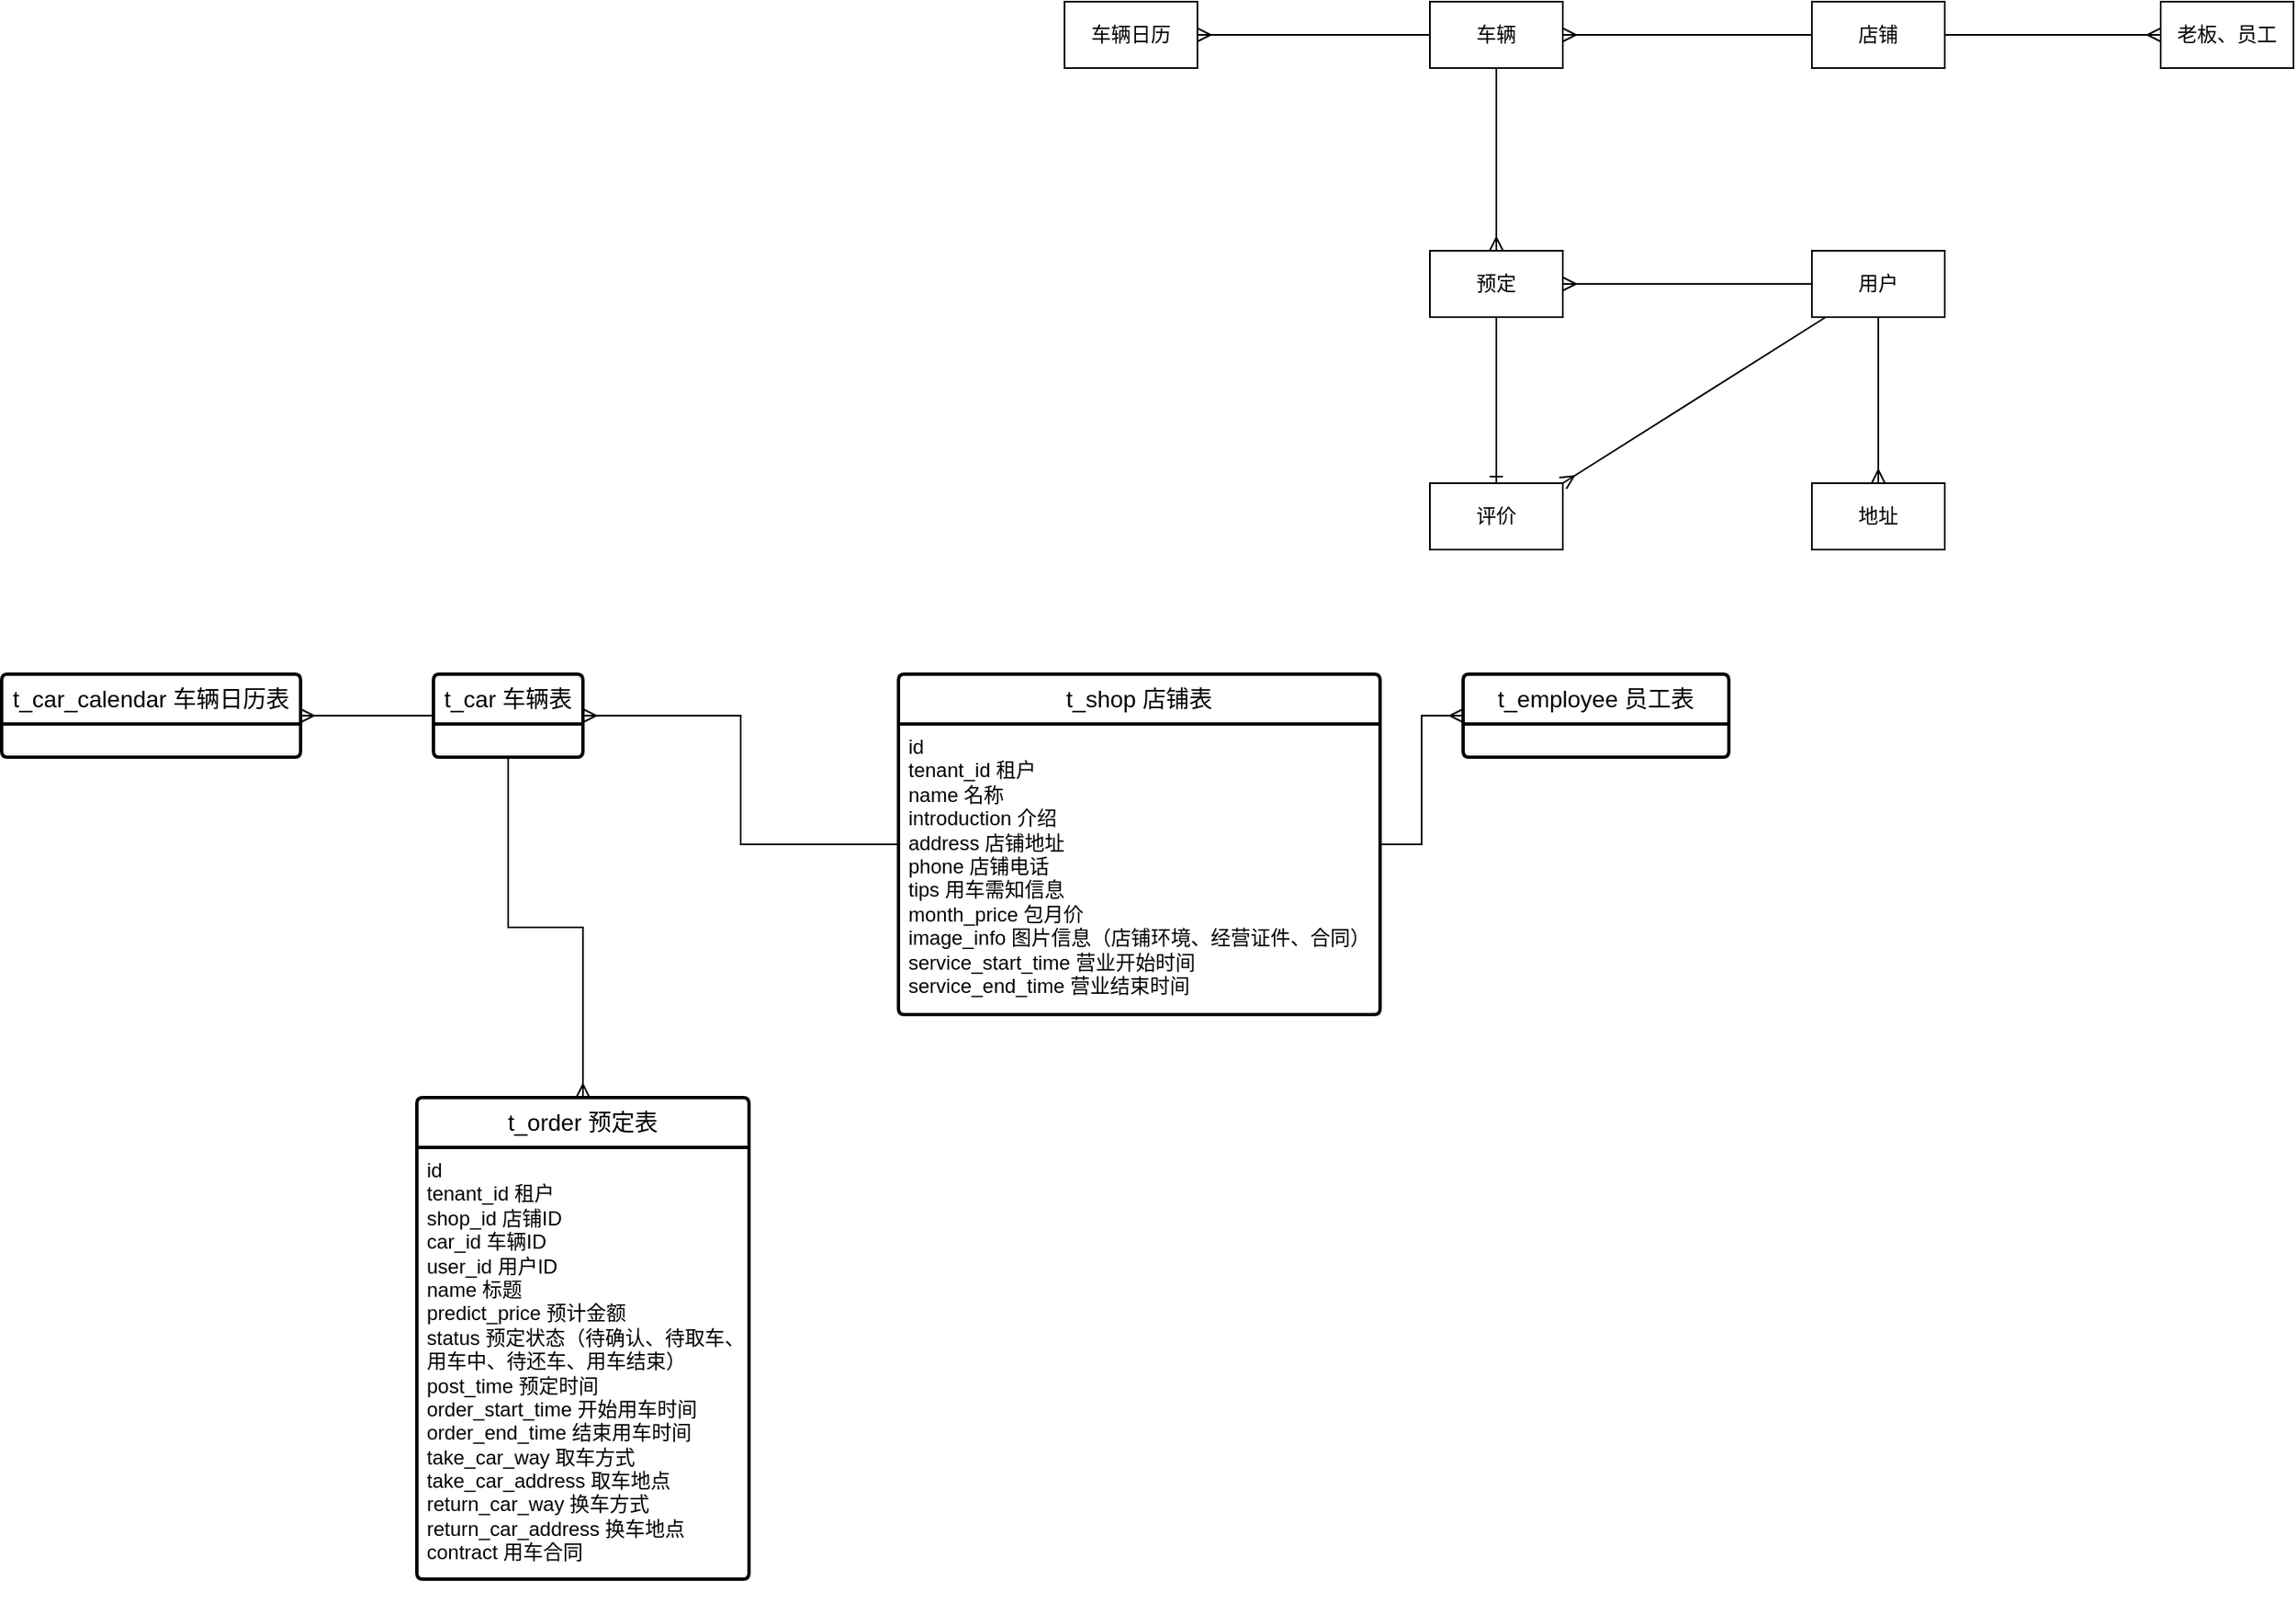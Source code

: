 <mxfile version="26.0.4">
  <diagram name="第 1 页" id="rmp4qP0olDDoNu-qhYZk">
    <mxGraphModel dx="2261" dy="674" grid="1" gridSize="10" guides="1" tooltips="1" connect="1" arrows="1" fold="1" page="1" pageScale="1" pageWidth="827" pageHeight="1169" math="0" shadow="0">
      <root>
        <mxCell id="0" />
        <mxCell id="1" parent="0" />
        <mxCell id="X4tEAedpMW4PkXCzZPzj-12" style="edgeStyle=orthogonalEdgeStyle;rounded=0;orthogonalLoop=1;jettySize=auto;html=1;entryX=1;entryY=0.5;entryDx=0;entryDy=0;endArrow=ERmany;endFill=0;" parent="1" source="X4tEAedpMW4PkXCzZPzj-1" target="X4tEAedpMW4PkXCzZPzj-4" edge="1">
          <mxGeometry relative="1" as="geometry" />
        </mxCell>
        <mxCell id="X4tEAedpMW4PkXCzZPzj-14" style="rounded=0;orthogonalLoop=1;jettySize=auto;html=1;entryX=0.5;entryY=0;entryDx=0;entryDy=0;endArrow=ERmany;endFill=0;" parent="1" target="X4tEAedpMW4PkXCzZPzj-5" edge="1">
          <mxGeometry relative="1" as="geometry">
            <mxPoint x="240.001" y="220" as="sourcePoint" />
            <mxPoint x="400.77" y="330" as="targetPoint" />
          </mxGeometry>
        </mxCell>
        <mxCell id="X4tEAedpMW4PkXCzZPzj-1" value="车辆" style="rounded=0;whiteSpace=wrap;html=1;" parent="1" vertex="1">
          <mxGeometry x="200" y="180" width="80" height="40" as="geometry" />
        </mxCell>
        <mxCell id="X4tEAedpMW4PkXCzZPzj-11" style="edgeStyle=orthogonalEdgeStyle;rounded=0;orthogonalLoop=1;jettySize=auto;html=1;entryX=1;entryY=0.5;entryDx=0;entryDy=0;endArrow=ERmany;endFill=0;" parent="1" source="X4tEAedpMW4PkXCzZPzj-2" target="X4tEAedpMW4PkXCzZPzj-1" edge="1">
          <mxGeometry relative="1" as="geometry" />
        </mxCell>
        <mxCell id="X4tEAedpMW4PkXCzZPzj-13" style="edgeStyle=orthogonalEdgeStyle;rounded=0;orthogonalLoop=1;jettySize=auto;html=1;entryX=0;entryY=0.5;entryDx=0;entryDy=0;endArrow=ERmany;endFill=0;" parent="1" source="X4tEAedpMW4PkXCzZPzj-2" target="X4tEAedpMW4PkXCzZPzj-3" edge="1">
          <mxGeometry relative="1" as="geometry" />
        </mxCell>
        <mxCell id="X4tEAedpMW4PkXCzZPzj-2" value="店铺" style="rounded=0;whiteSpace=wrap;html=1;" parent="1" vertex="1">
          <mxGeometry x="430" y="180" width="80" height="40" as="geometry" />
        </mxCell>
        <mxCell id="X4tEAedpMW4PkXCzZPzj-3" value="老板、员工" style="rounded=0;whiteSpace=wrap;html=1;" parent="1" vertex="1">
          <mxGeometry x="640" y="180" width="80" height="40" as="geometry" />
        </mxCell>
        <mxCell id="X4tEAedpMW4PkXCzZPzj-4" value="车辆日历" style="rounded=0;whiteSpace=wrap;html=1;" parent="1" vertex="1">
          <mxGeometry x="-20" y="180" width="80" height="40" as="geometry" />
        </mxCell>
        <mxCell id="X4tEAedpMW4PkXCzZPzj-17" style="edgeStyle=orthogonalEdgeStyle;rounded=0;orthogonalLoop=1;jettySize=auto;html=1;entryX=0.5;entryY=0;entryDx=0;entryDy=0;endArrow=ERone;endFill=0;" parent="1" source="X4tEAedpMW4PkXCzZPzj-5" target="X4tEAedpMW4PkXCzZPzj-8" edge="1">
          <mxGeometry relative="1" as="geometry" />
        </mxCell>
        <mxCell id="X4tEAedpMW4PkXCzZPzj-5" value="预定" style="rounded=0;whiteSpace=wrap;html=1;" parent="1" vertex="1">
          <mxGeometry x="200" y="330" width="80" height="40" as="geometry" />
        </mxCell>
        <mxCell id="X4tEAedpMW4PkXCzZPzj-15" style="edgeStyle=orthogonalEdgeStyle;rounded=0;orthogonalLoop=1;jettySize=auto;html=1;entryX=1;entryY=0.5;entryDx=0;entryDy=0;endArrow=ERmany;endFill=0;" parent="1" source="X4tEAedpMW4PkXCzZPzj-6" target="X4tEAedpMW4PkXCzZPzj-5" edge="1">
          <mxGeometry relative="1" as="geometry" />
        </mxCell>
        <mxCell id="X4tEAedpMW4PkXCzZPzj-18" style="edgeStyle=orthogonalEdgeStyle;rounded=0;orthogonalLoop=1;jettySize=auto;html=1;endArrow=ERmany;endFill=0;" parent="1" source="X4tEAedpMW4PkXCzZPzj-6" target="X4tEAedpMW4PkXCzZPzj-7" edge="1">
          <mxGeometry relative="1" as="geometry" />
        </mxCell>
        <mxCell id="X4tEAedpMW4PkXCzZPzj-19" style="rounded=0;orthogonalLoop=1;jettySize=auto;html=1;entryX=1;entryY=0;entryDx=0;entryDy=0;endArrow=ERmany;endFill=0;" parent="1" source="X4tEAedpMW4PkXCzZPzj-6" target="X4tEAedpMW4PkXCzZPzj-8" edge="1">
          <mxGeometry relative="1" as="geometry" />
        </mxCell>
        <mxCell id="X4tEAedpMW4PkXCzZPzj-6" value="用户" style="rounded=0;whiteSpace=wrap;html=1;" parent="1" vertex="1">
          <mxGeometry x="430" y="330" width="80" height="40" as="geometry" />
        </mxCell>
        <mxCell id="X4tEAedpMW4PkXCzZPzj-7" value="地址" style="rounded=0;whiteSpace=wrap;html=1;" parent="1" vertex="1">
          <mxGeometry x="430" y="470" width="80" height="40" as="geometry" />
        </mxCell>
        <mxCell id="X4tEAedpMW4PkXCzZPzj-8" value="评价" style="rounded=0;whiteSpace=wrap;html=1;" parent="1" vertex="1">
          <mxGeometry x="200" y="470" width="80" height="40" as="geometry" />
        </mxCell>
        <mxCell id="d4wcHK3KjlsEsvh35f20-16" style="edgeStyle=orthogonalEdgeStyle;rounded=0;orthogonalLoop=1;jettySize=auto;html=1;entryX=1;entryY=0.5;entryDx=0;entryDy=0;endArrow=ERmany;endFill=0;" edge="1" parent="1" source="d4wcHK3KjlsEsvh35f20-4" target="d4wcHK3KjlsEsvh35f20-11">
          <mxGeometry relative="1" as="geometry" />
        </mxCell>
        <mxCell id="d4wcHK3KjlsEsvh35f20-21" style="edgeStyle=orthogonalEdgeStyle;rounded=0;orthogonalLoop=1;jettySize=auto;html=1;entryX=0.5;entryY=0;entryDx=0;entryDy=0;endArrow=ERmany;endFill=0;" edge="1" parent="1" source="d4wcHK3KjlsEsvh35f20-4" target="d4wcHK3KjlsEsvh35f20-18">
          <mxGeometry relative="1" as="geometry" />
        </mxCell>
        <mxCell id="d4wcHK3KjlsEsvh35f20-4" value="t_car 车辆表" style="swimlane;childLayout=stackLayout;horizontal=1;startSize=30;horizontalStack=0;rounded=1;fontSize=14;fontStyle=0;strokeWidth=2;resizeParent=0;resizeLast=1;shadow=0;dashed=0;align=center;arcSize=4;whiteSpace=wrap;html=1;" vertex="1" collapsed="1" parent="1">
          <mxGeometry x="-400" y="585" width="90" height="50" as="geometry">
            <mxRectangle x="-400" y="585" width="210" height="195" as="alternateBounds" />
          </mxGeometry>
        </mxCell>
        <mxCell id="d4wcHK3KjlsEsvh35f20-5" value="&lt;div style=&quot;padding-top: 0px;&quot;&gt;&lt;span style=&quot;background-color: transparent; color: light-dark(rgb(0, 0, 0), rgb(255, 255, 255));&quot;&gt;id&amp;nbsp;&lt;/span&gt;&lt;/div&gt;&lt;div&gt;shop_id 店铺ID&lt;/div&gt;&lt;div&gt;tenant_id 租户&lt;/div&gt;name 名称&lt;br&gt;day_price 日常价&lt;div&gt;month_price 包月价&lt;br&gt;&lt;div&gt;cover 封面&lt;/div&gt;&lt;div&gt;image_info 图片信息（外饰、内饰）&lt;/div&gt;&lt;div&gt;config 配置信息（品牌、车况、年份、&lt;/div&gt;&lt;div&gt;排量、&lt;span style=&quot;background-color: transparent; color: light-dark(rgb(0, 0, 0), rgb(255, 255, 255));&quot;&gt;厢型、变速箱、燃油标号）&lt;/span&gt;&lt;/div&gt;&lt;/div&gt;" style="align=left;strokeColor=none;fillColor=none;spacingLeft=4;fontSize=12;verticalAlign=top;resizable=0;rotatable=0;part=1;html=1;" vertex="1" parent="d4wcHK3KjlsEsvh35f20-4">
          <mxGeometry y="30" width="210" height="165" as="geometry" />
        </mxCell>
        <mxCell id="d4wcHK3KjlsEsvh35f20-14" style="edgeStyle=orthogonalEdgeStyle;rounded=0;orthogonalLoop=1;jettySize=auto;html=1;entryX=1;entryY=0.5;entryDx=0;entryDy=0;endArrow=ERmany;endFill=0;" edge="1" parent="1" source="d4wcHK3KjlsEsvh35f20-7" target="d4wcHK3KjlsEsvh35f20-4">
          <mxGeometry relative="1" as="geometry" />
        </mxCell>
        <mxCell id="d4wcHK3KjlsEsvh35f20-15" style="edgeStyle=orthogonalEdgeStyle;rounded=0;orthogonalLoop=1;jettySize=auto;html=1;entryX=0;entryY=0.5;entryDx=0;entryDy=0;endArrow=ERmany;endFill=0;" edge="1" parent="1" source="d4wcHK3KjlsEsvh35f20-7" target="d4wcHK3KjlsEsvh35f20-9">
          <mxGeometry relative="1" as="geometry" />
        </mxCell>
        <mxCell id="d4wcHK3KjlsEsvh35f20-7" value="t_shop 店铺表" style="swimlane;childLayout=stackLayout;horizontal=1;startSize=30;horizontalStack=0;rounded=1;fontSize=14;fontStyle=0;strokeWidth=2;resizeParent=0;resizeLast=1;shadow=0;dashed=0;align=center;arcSize=4;whiteSpace=wrap;html=1;" vertex="1" parent="1">
          <mxGeometry x="-120" y="585" width="290" height="205" as="geometry">
            <mxRectangle x="-120" y="585" width="90" height="50" as="alternateBounds" />
          </mxGeometry>
        </mxCell>
        <mxCell id="d4wcHK3KjlsEsvh35f20-8" value="&lt;div style=&quot;padding-top: 0px;&quot;&gt;&lt;span style=&quot;background-color: transparent; color: light-dark(rgb(0, 0, 0), rgb(255, 255, 255));&quot;&gt;id&amp;nbsp;&lt;/span&gt;&lt;/div&gt;&lt;div&gt;tenant_id 租户&lt;/div&gt;name 名称&lt;div&gt;introduction 介绍&amp;nbsp;&lt;br&gt;address 店铺地址&lt;/div&gt;&lt;div&gt;phone 店铺电话&lt;/div&gt;&lt;div&gt;tips 用车需知信息&lt;br&gt;&lt;div&gt;month_price 包月价&lt;div&gt;image_info 图片信息（店铺环境、经营证件、合同）&lt;/div&gt;&lt;div&gt;service_start_time 营业开始时间&lt;/div&gt;&lt;/div&gt;&lt;div&gt;service_end_time 营业结束时间&lt;/div&gt;&lt;div&gt;&lt;br&gt;&lt;/div&gt;&lt;div&gt;&lt;br&gt;&lt;/div&gt;&lt;/div&gt;" style="align=left;strokeColor=none;fillColor=none;spacingLeft=4;fontSize=12;verticalAlign=top;resizable=0;rotatable=0;part=1;html=1;" vertex="1" parent="d4wcHK3KjlsEsvh35f20-7">
          <mxGeometry y="30" width="290" height="175" as="geometry" />
        </mxCell>
        <mxCell id="d4wcHK3KjlsEsvh35f20-9" value="t_employee 员工表" style="swimlane;childLayout=stackLayout;horizontal=1;startSize=30;horizontalStack=0;rounded=1;fontSize=14;fontStyle=0;strokeWidth=2;resizeParent=0;resizeLast=1;shadow=0;dashed=0;align=center;arcSize=4;whiteSpace=wrap;html=1;" vertex="1" collapsed="1" parent="1">
          <mxGeometry x="220" y="585" width="160" height="50" as="geometry">
            <mxRectangle x="220" y="585" width="160" height="175" as="alternateBounds" />
          </mxGeometry>
        </mxCell>
        <mxCell id="d4wcHK3KjlsEsvh35f20-10" value="&lt;div style=&quot;padding-top: 0px;&quot;&gt;&lt;span style=&quot;background-color: transparent; color: light-dark(rgb(0, 0, 0), rgb(255, 255, 255));&quot;&gt;id&amp;nbsp;&lt;/span&gt;&lt;/div&gt;&lt;div&gt;tenant_id 租户&lt;/div&gt;&lt;div&gt;shop_id 店铺ID&lt;/div&gt;name 名称&lt;br class=&quot;Apple-interchange-newline&quot;&gt;introduction 介绍&lt;div&gt;phone 联系方式&lt;br&gt;&lt;div&gt;boss 是否店长&lt;/div&gt;&lt;div&gt;photo 头像&lt;br&gt;&lt;div&gt;career_year 从业年限&lt;/div&gt;&lt;/div&gt;&lt;div&gt;&lt;br&gt;&lt;/div&gt;&lt;div&gt;&lt;br&gt;&lt;/div&gt;&lt;/div&gt;" style="align=left;strokeColor=none;fillColor=none;spacingLeft=4;fontSize=12;verticalAlign=top;resizable=0;rotatable=0;part=1;html=1;" vertex="1" parent="d4wcHK3KjlsEsvh35f20-9">
          <mxGeometry y="30" width="160" height="145" as="geometry" />
        </mxCell>
        <mxCell id="d4wcHK3KjlsEsvh35f20-11" value="t_car_calendar 车辆日历表" style="swimlane;childLayout=stackLayout;horizontal=1;startSize=30;horizontalStack=0;rounded=1;fontSize=14;fontStyle=0;strokeWidth=2;resizeParent=0;resizeLast=1;shadow=0;dashed=0;align=center;arcSize=4;whiteSpace=wrap;html=1;" vertex="1" collapsed="1" parent="1">
          <mxGeometry x="-660" y="585" width="180" height="50" as="geometry">
            <mxRectangle x="-660" y="585" width="200" height="135" as="alternateBounds" />
          </mxGeometry>
        </mxCell>
        <mxCell id="d4wcHK3KjlsEsvh35f20-12" value="&lt;div style=&quot;padding-top: 0px;&quot;&gt;&lt;span style=&quot;background-color: transparent; color: light-dark(rgb(0, 0, 0), rgb(255, 255, 255));&quot;&gt;id&amp;nbsp;&lt;/span&gt;&lt;/div&gt;&lt;div&gt;tenant_id 租户&lt;/div&gt;shop_id 店铺ID&lt;br class=&quot;Apple-interchange-newline&quot;&gt;car_id 车辆ID&lt;div&gt;day 日期&lt;br&gt;price 优惠价&lt;/div&gt;" style="align=left;strokeColor=none;fillColor=none;spacingLeft=4;fontSize=12;verticalAlign=top;resizable=0;rotatable=0;part=1;html=1;" vertex="1" parent="d4wcHK3KjlsEsvh35f20-11">
          <mxGeometry y="30" width="200" height="105" as="geometry" />
        </mxCell>
        <mxCell id="d4wcHK3KjlsEsvh35f20-18" value="t_order 预定表" style="swimlane;childLayout=stackLayout;horizontal=1;startSize=30;horizontalStack=0;rounded=1;fontSize=14;fontStyle=0;strokeWidth=2;resizeParent=0;resizeLast=1;shadow=0;dashed=0;align=center;arcSize=4;whiteSpace=wrap;html=1;" vertex="1" parent="1">
          <mxGeometry x="-410" y="840" width="200" height="290" as="geometry">
            <mxRectangle x="-410" y="840" width="110" height="50" as="alternateBounds" />
          </mxGeometry>
        </mxCell>
        <mxCell id="d4wcHK3KjlsEsvh35f20-19" value="&lt;div style=&quot;padding-top: 0px;&quot;&gt;&lt;span style=&quot;background-color: transparent; color: light-dark(rgb(0, 0, 0), rgb(255, 255, 255));&quot;&gt;id&amp;nbsp;&lt;/span&gt;&lt;/div&gt;tenant_id 租户&lt;div&gt;shop_id 店铺ID&lt;/div&gt;&lt;div&gt;car_id 车辆ID&lt;/div&gt;&lt;div&gt;user_id 用户ID&amp;nbsp;&lt;/div&gt;name 标题&lt;div&gt;predict_price 预计金额&amp;nbsp;&lt;br&gt;&lt;div&gt;status 预定状态（待确认、待取车、&lt;/div&gt;&lt;div&gt;用车中、待还车、用车结束）&lt;/div&gt;&lt;div&gt;post_time 预定时间&lt;/div&gt;&lt;div&gt;order_start_time 开始用车时间&lt;/div&gt;&lt;div&gt;order_end_time 结束用车时间&lt;/div&gt;&lt;div&gt;take_car_way 取车方式&lt;/div&gt;&lt;div&gt;take_car_address 取车地点&lt;/div&gt;&lt;div&gt;return_car_way 换车方式&lt;/div&gt;&lt;div&gt;return_car_address 换车地点&lt;/div&gt;&lt;div&gt;contract 用车合同&amp;nbsp;&lt;/div&gt;&lt;div&gt;&lt;br&gt;&lt;/div&gt;&lt;div&gt;&lt;br&gt;&lt;/div&gt;&lt;/div&gt;" style="align=left;strokeColor=none;fillColor=none;spacingLeft=4;fontSize=12;verticalAlign=top;resizable=0;rotatable=0;part=1;html=1;" vertex="1" parent="d4wcHK3KjlsEsvh35f20-18">
          <mxGeometry y="30" width="200" height="260" as="geometry" />
        </mxCell>
      </root>
    </mxGraphModel>
  </diagram>
</mxfile>
